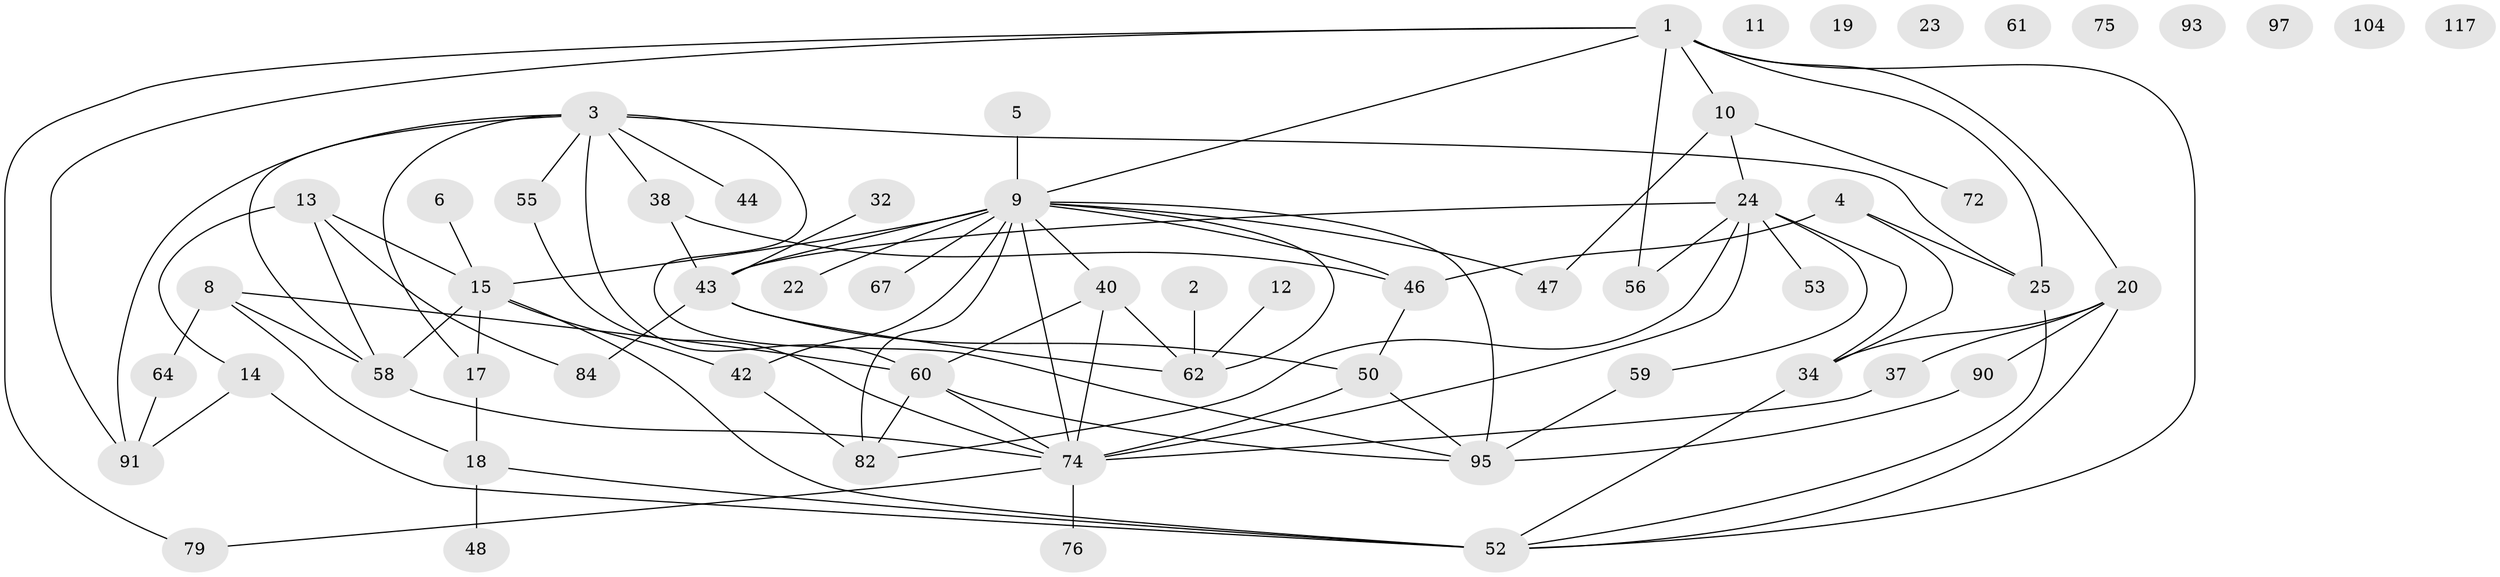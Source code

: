 // original degree distribution, {2: 0.2711864406779661, 1: 0.1440677966101695, 3: 0.2033898305084746, 0: 0.07627118644067797, 4: 0.1864406779661017, 5: 0.0847457627118644, 8: 0.01694915254237288, 6: 0.00847457627118644, 7: 0.00847457627118644}
// Generated by graph-tools (version 1.1) at 2025/12/03/09/25 04:12:59]
// undirected, 59 vertices, 93 edges
graph export_dot {
graph [start="1"]
  node [color=gray90,style=filled];
  1 [super="+51+21"];
  2 [super="+27"];
  3 [super="+106+54"];
  4 [super="+7"];
  5;
  6 [super="+68"];
  8 [super="+28"];
  9 [super="+33+26+30"];
  10 [super="+29+96"];
  11;
  12;
  13 [super="+41"];
  14 [super="+116"];
  15 [super="+16"];
  17;
  18 [super="+105+65"];
  19;
  20 [super="+87+39"];
  22 [super="+31"];
  23;
  24 [super="+66+92+36"];
  25 [super="+71+83"];
  32;
  34 [super="+45+35"];
  37;
  38;
  40;
  42;
  43 [super="+110+73"];
  44;
  46;
  47 [super="+77"];
  48;
  50 [super="+78"];
  52 [super="+115+94"];
  53;
  55;
  56 [super="+57"];
  58;
  59 [super="+80"];
  60 [super="+69"];
  61;
  62 [super="+109+98"];
  64 [super="+81"];
  67;
  72;
  74 [super="+86+101"];
  75;
  76 [super="+118"];
  79;
  82;
  84;
  90;
  91;
  93;
  95;
  97;
  104;
  117;
  1 -- 20;
  1 -- 52;
  1 -- 25;
  1 -- 91;
  1 -- 79;
  1 -- 10;
  1 -- 9;
  1 -- 56;
  2 -- 62;
  3 -- 38;
  3 -- 44;
  3 -- 17;
  3 -- 55;
  3 -- 25;
  3 -- 58;
  3 -- 91;
  3 -- 60;
  3 -- 95;
  4 -- 25 [weight=2];
  4 -- 46;
  4 -- 34;
  5 -- 9;
  6 -- 15;
  8 -- 58;
  8 -- 18;
  8 -- 64;
  8 -- 60;
  9 -- 95 [weight=2];
  9 -- 67 [weight=2];
  9 -- 40;
  9 -- 15 [weight=2];
  9 -- 82;
  9 -- 47;
  9 -- 42;
  9 -- 74;
  9 -- 46;
  9 -- 62;
  9 -- 43;
  9 -- 22;
  10 -- 72;
  10 -- 24;
  10 -- 47;
  12 -- 62;
  13 -- 14;
  13 -- 58;
  13 -- 84;
  13 -- 15;
  14 -- 52 [weight=2];
  14 -- 91;
  15 -- 58;
  15 -- 42;
  15 -- 17;
  15 -- 52;
  17 -- 18;
  18 -- 48;
  18 -- 52;
  20 -- 37;
  20 -- 90;
  20 -- 34;
  20 -- 52;
  24 -- 53;
  24 -- 82;
  24 -- 74;
  24 -- 59;
  24 -- 34;
  24 -- 43;
  24 -- 56;
  25 -- 52;
  32 -- 43;
  34 -- 52;
  37 -- 74;
  38 -- 46;
  38 -- 43;
  40 -- 60;
  40 -- 74 [weight=2];
  40 -- 62;
  42 -- 82;
  43 -- 50;
  43 -- 84;
  43 -- 62;
  46 -- 50;
  50 -- 95;
  50 -- 74;
  55 -- 74;
  58 -- 74;
  59 -- 95;
  60 -- 82;
  60 -- 74;
  60 -- 95;
  64 -- 91;
  74 -- 76;
  74 -- 79;
  90 -- 95;
}
